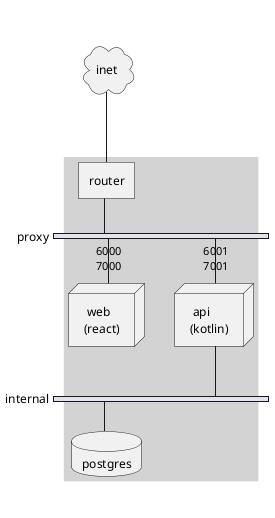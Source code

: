 @startuml
nwdiag {
  group {
    color = "lightgrey"
    router;
    web;
    api;
    db;
  }
  inet [shape = cloud];
  inet -- router;

  network proxy {
    web [address = "6000, 7000", shape = node, description = " web\n(react)"];
    router;
    api [address = "6001, 7001", shape = node, description = " api\n(kotlin)"];
  }
  network internal {
    api;
    db [shape = database, description = "postgres"];
  }
}
@enduml
